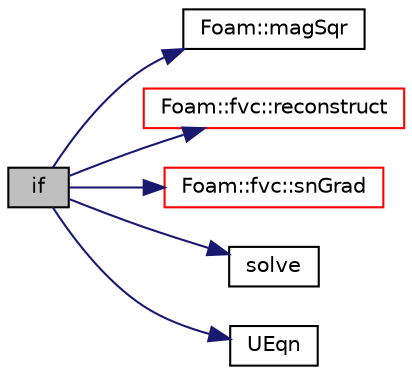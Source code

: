 digraph "if"
{
  bgcolor="transparent";
  edge [fontname="Helvetica",fontsize="10",labelfontname="Helvetica",labelfontsize="10"];
  node [fontname="Helvetica",fontsize="10",shape=record];
  rankdir="LR";
  Node1 [label="if",height=0.2,width=0.4,color="black", fillcolor="grey75", style="filled", fontcolor="black"];
  Node1 -> Node2 [color="midnightblue",fontsize="10",style="solid",fontname="Helvetica"];
  Node2 [label="Foam::magSqr",height=0.2,width=0.4,color="black",URL="$a10725.html#ae6fff2c6981e6d9618aa5038e69def6e"];
  Node1 -> Node3 [color="midnightblue",fontsize="10",style="solid",fontname="Helvetica"];
  Node3 [label="Foam::fvc::reconstruct",height=0.2,width=0.4,color="red",URL="$a10759.html#ad8a6471328adb4cddcc0d4cedfa39ca2"];
  Node1 -> Node4 [color="midnightblue",fontsize="10",style="solid",fontname="Helvetica"];
  Node4 [label="Foam::fvc::snGrad",height=0.2,width=0.4,color="red",URL="$a10759.html#a15da734ee906cb52cf17937ab84c41a0"];
  Node1 -> Node5 [color="midnightblue",fontsize="10",style="solid",fontname="Helvetica"];
  Node5 [label="solve",height=0.2,width=0.4,color="black",URL="$a03003.html#a8b4710e49dba7b23cb8dc223f1bbfea0"];
  Node1 -> Node6 [color="midnightblue",fontsize="10",style="solid",fontname="Helvetica"];
  Node6 [label="UEqn",height=0.2,width=0.4,color="black",URL="$a02996.html#a52ab48945aa1b57fc2a1bec3e481449a"];
}
